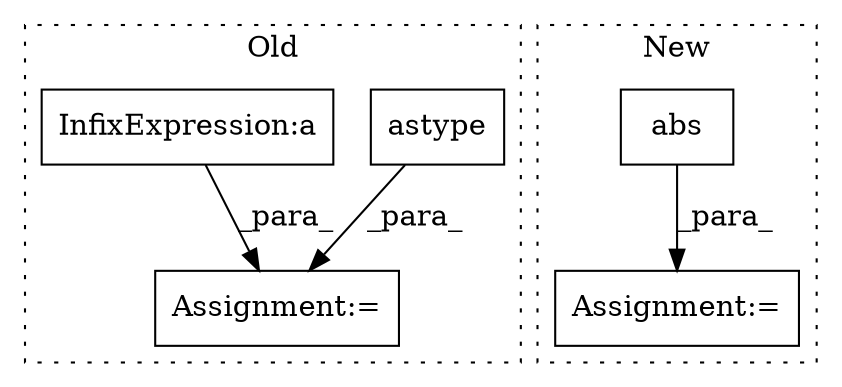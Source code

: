 digraph G {
subgraph cluster0 {
1 [label="astype" a="32" s="952,964" l="7,1" shape="box"];
3 [label="Assignment:=" a="7" s="831" l="1" shape="box"];
5 [label="InfixExpression:a" a="27" s="885" l="3" shape="box"];
label = "Old";
style="dotted";
}
subgraph cluster1 {
2 [label="abs" a="32" s="1616,1621" l="4,1" shape="box"];
4 [label="Assignment:=" a="7" s="1602" l="1" shape="box"];
label = "New";
style="dotted";
}
1 -> 3 [label="_para_"];
2 -> 4 [label="_para_"];
5 -> 3 [label="_para_"];
}